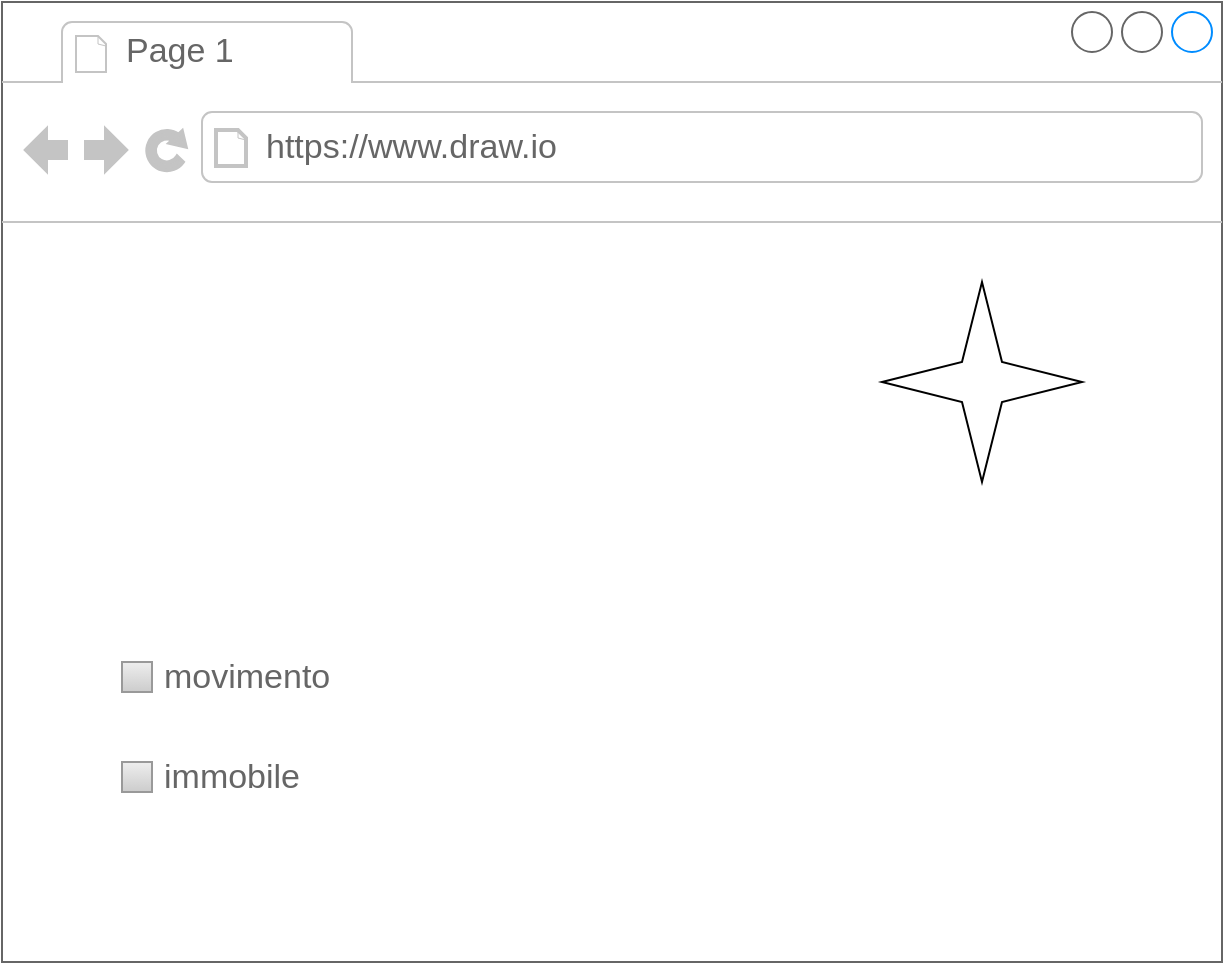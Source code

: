 <mxfile version="14.4.0" type="github">
  <diagram id="8tS2SMH8DFtanFJWSUH9" name="Page-1">
    <mxGraphModel dx="1102" dy="582" grid="1" gridSize="10" guides="1" tooltips="1" connect="1" arrows="1" fold="1" page="1" pageScale="1" pageWidth="827" pageHeight="1169" math="0" shadow="0">
      <root>
        <mxCell id="0" />
        <mxCell id="1" parent="0" />
        <mxCell id="wtuniabgTeNJ5_ZV0-rc-4" value="" style="strokeWidth=1;shadow=0;dashed=0;align=center;html=1;shape=mxgraph.mockup.containers.browserWindow;rSize=0;strokeColor=#666666;strokeColor2=#008cff;strokeColor3=#c4c4c4;mainText=,;recursiveResize=0;" vertex="1" parent="1">
          <mxGeometry x="130" y="30" width="610" height="480" as="geometry" />
        </mxCell>
        <mxCell id="wtuniabgTeNJ5_ZV0-rc-5" value="Page 1" style="strokeWidth=1;shadow=0;dashed=0;align=center;html=1;shape=mxgraph.mockup.containers.anchor;fontSize=17;fontColor=#666666;align=left;" vertex="1" parent="wtuniabgTeNJ5_ZV0-rc-4">
          <mxGeometry x="60" y="12" width="110" height="26" as="geometry" />
        </mxCell>
        <mxCell id="wtuniabgTeNJ5_ZV0-rc-6" value="https://www.draw.io" style="strokeWidth=1;shadow=0;dashed=0;align=center;html=1;shape=mxgraph.mockup.containers.anchor;rSize=0;fontSize=17;fontColor=#666666;align=left;" vertex="1" parent="wtuniabgTeNJ5_ZV0-rc-4">
          <mxGeometry x="130" y="60" width="250" height="26" as="geometry" />
        </mxCell>
        <mxCell id="wtuniabgTeNJ5_ZV0-rc-16" value="" style="verticalLabelPosition=bottom;verticalAlign=top;html=1;shape=mxgraph.basic.4_point_star_2;dx=0.8;" vertex="1" parent="wtuniabgTeNJ5_ZV0-rc-4">
          <mxGeometry x="440" y="140" width="100" height="100" as="geometry" />
        </mxCell>
        <mxCell id="wtuniabgTeNJ5_ZV0-rc-18" value="&lt;font style=&quot;vertical-align: inherit&quot;&gt;&lt;font style=&quot;vertical-align: inherit&quot;&gt;movimento&lt;/font&gt;&lt;/font&gt;" style="strokeWidth=1;shadow=0;dashed=0;align=center;html=1;shape=mxgraph.mockup.forms.rrect;rSize=0;fillColor=#eeeeee;strokeColor=#999999;gradientColor=#cccccc;align=left;spacingLeft=4;fontSize=17;fontColor=#666666;labelPosition=right;" vertex="1" parent="wtuniabgTeNJ5_ZV0-rc-4">
          <mxGeometry x="60" y="330" width="15" height="15" as="geometry" />
        </mxCell>
        <mxCell id="wtuniabgTeNJ5_ZV0-rc-17" value="&lt;font style=&quot;vertical-align: inherit&quot;&gt;&lt;font style=&quot;vertical-align: inherit&quot;&gt;immobile&lt;/font&gt;&lt;/font&gt;" style="strokeWidth=1;shadow=0;dashed=0;align=center;html=1;shape=mxgraph.mockup.forms.rrect;rSize=0;fillColor=#eeeeee;strokeColor=#999999;gradientColor=#cccccc;align=left;spacingLeft=4;fontSize=17;fontColor=#666666;labelPosition=right;" vertex="1" parent="wtuniabgTeNJ5_ZV0-rc-4">
          <mxGeometry x="60" y="380" width="15" height="15" as="geometry" />
        </mxCell>
      </root>
    </mxGraphModel>
  </diagram>
</mxfile>
